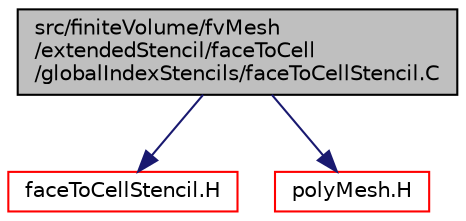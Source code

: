 digraph "src/finiteVolume/fvMesh/extendedStencil/faceToCell/globalIndexStencils/faceToCellStencil.C"
{
  bgcolor="transparent";
  edge [fontname="Helvetica",fontsize="10",labelfontname="Helvetica",labelfontsize="10"];
  node [fontname="Helvetica",fontsize="10",shape=record];
  Node0 [label="src/finiteVolume/fvMesh\l/extendedStencil/faceToCell\l/globalIndexStencils/faceToCellStencil.C",height=0.2,width=0.4,color="black", fillcolor="grey75", style="filled", fontcolor="black"];
  Node0 -> Node1 [color="midnightblue",fontsize="10",style="solid",fontname="Helvetica"];
  Node1 [label="faceToCellStencil.H",height=0.2,width=0.4,color="red",URL="$a03701.html"];
  Node0 -> Node172 [color="midnightblue",fontsize="10",style="solid",fontname="Helvetica"];
  Node172 [label="polyMesh.H",height=0.2,width=0.4,color="red",URL="$a12398.html"];
}
